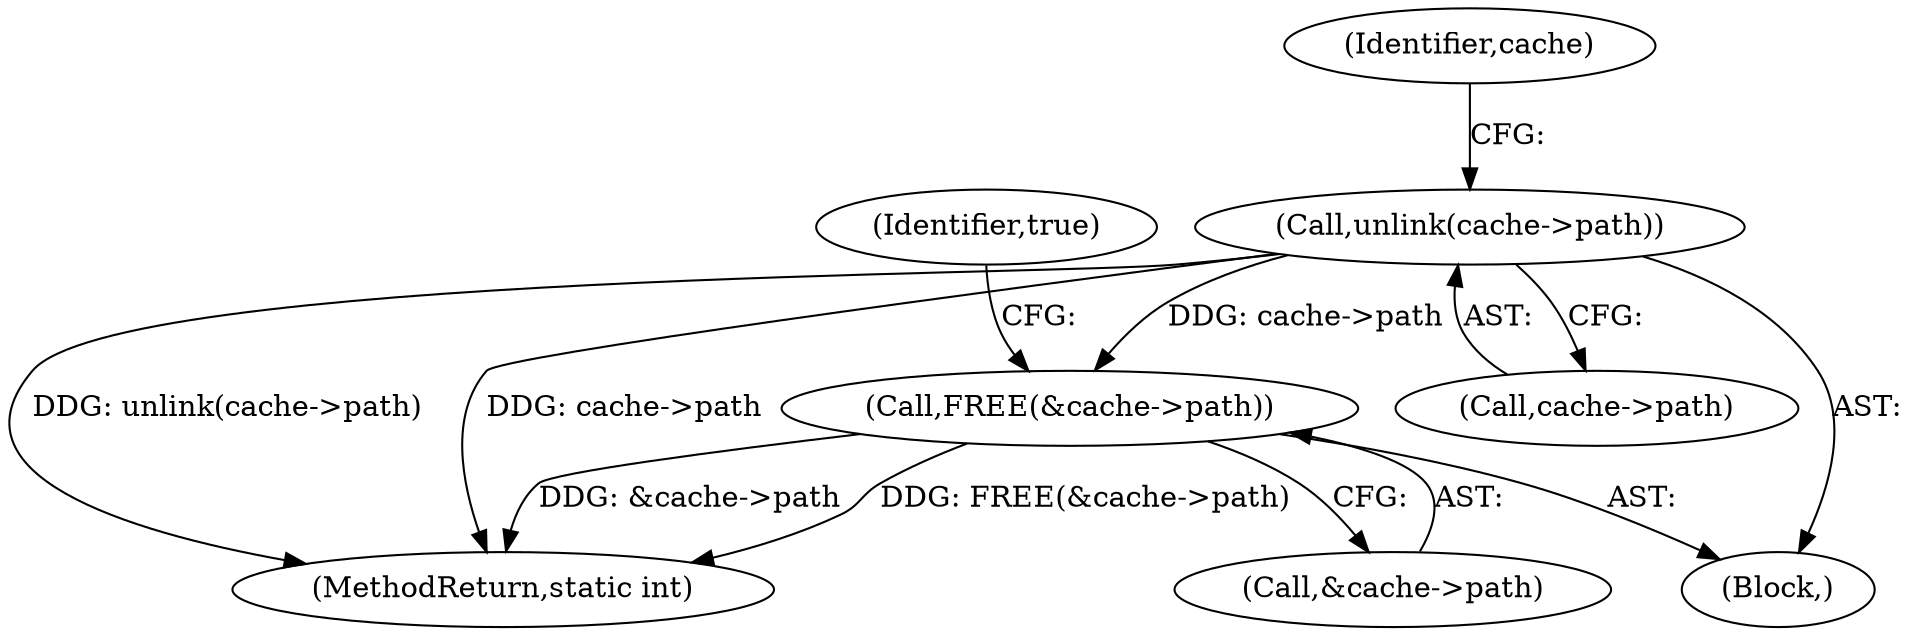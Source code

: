 digraph "0_neomutt_9bfab35522301794483f8f9ed60820bdec9be59e_2@pointer" {
"1000218" [label="(Call,FREE(&cache->path))"];
"1000214" [label="(Call,unlink(cache->path))"];
"1000213" [label="(Block,)"];
"1000219" [label="(Call,&cache->path)"];
"1000224" [label="(Identifier,true)"];
"1000218" [label="(Call,FREE(&cache->path))"];
"1000538" [label="(MethodReturn,static int)"];
"1000214" [label="(Call,unlink(cache->path))"];
"1000221" [label="(Identifier,cache)"];
"1000215" [label="(Call,cache->path)"];
"1000218" -> "1000213"  [label="AST: "];
"1000218" -> "1000219"  [label="CFG: "];
"1000219" -> "1000218"  [label="AST: "];
"1000224" -> "1000218"  [label="CFG: "];
"1000218" -> "1000538"  [label="DDG: &cache->path"];
"1000218" -> "1000538"  [label="DDG: FREE(&cache->path)"];
"1000214" -> "1000218"  [label="DDG: cache->path"];
"1000214" -> "1000213"  [label="AST: "];
"1000214" -> "1000215"  [label="CFG: "];
"1000215" -> "1000214"  [label="AST: "];
"1000221" -> "1000214"  [label="CFG: "];
"1000214" -> "1000538"  [label="DDG: unlink(cache->path)"];
"1000214" -> "1000538"  [label="DDG: cache->path"];
}
